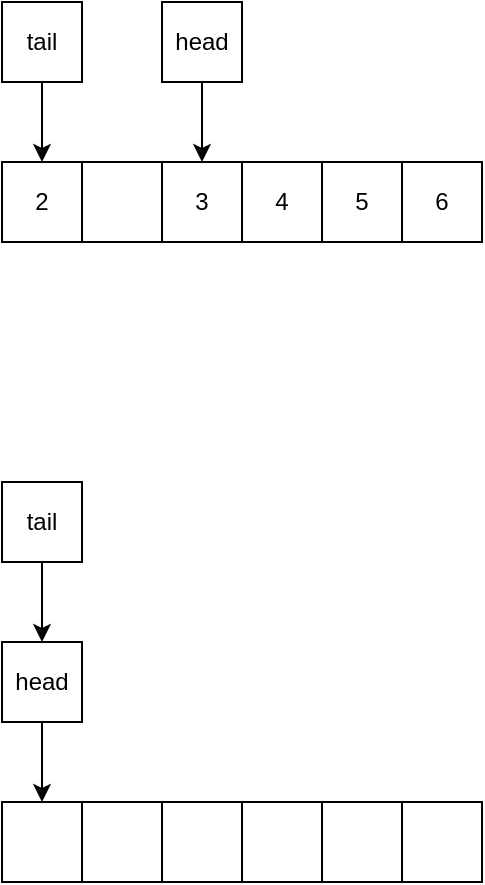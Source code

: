 <mxfile version="13.7.9" type="device"><diagram id="WUl3LozCgsk9JocZ-4bX" name="페이지-1"><mxGraphModel dx="474" dy="274" grid="1" gridSize="10" guides="1" tooltips="1" connect="1" arrows="1" fold="1" page="1" pageScale="1" pageWidth="10000" pageHeight="10000" math="0" shadow="0"><root><mxCell id="0"/><mxCell id="1" parent="0"/><mxCell id="ywIwJ0JqRo9LwPyY-mi5-1" value="&lt;span&gt;2&lt;/span&gt;" style="rounded=0;whiteSpace=wrap;html=1;" vertex="1" parent="1"><mxGeometry x="640" y="360" width="40" height="40" as="geometry"/></mxCell><mxCell id="ywIwJ0JqRo9LwPyY-mi5-2" value="" style="rounded=0;whiteSpace=wrap;html=1;" vertex="1" parent="1"><mxGeometry x="680" y="360" width="40" height="40" as="geometry"/></mxCell><mxCell id="ywIwJ0JqRo9LwPyY-mi5-3" value="3" style="rounded=0;whiteSpace=wrap;html=1;" vertex="1" parent="1"><mxGeometry x="720" y="360" width="40" height="40" as="geometry"/></mxCell><mxCell id="ywIwJ0JqRo9LwPyY-mi5-4" value="4" style="rounded=0;whiteSpace=wrap;html=1;" vertex="1" parent="1"><mxGeometry x="760" y="360" width="40" height="40" as="geometry"/></mxCell><mxCell id="ywIwJ0JqRo9LwPyY-mi5-5" value="5" style="rounded=0;whiteSpace=wrap;html=1;" vertex="1" parent="1"><mxGeometry x="800" y="360" width="40" height="40" as="geometry"/></mxCell><mxCell id="ywIwJ0JqRo9LwPyY-mi5-6" value="6" style="rounded=0;whiteSpace=wrap;html=1;" vertex="1" parent="1"><mxGeometry x="840" y="360" width="40" height="40" as="geometry"/></mxCell><mxCell id="ywIwJ0JqRo9LwPyY-mi5-12" value="" style="group" vertex="1" connectable="0" parent="1"><mxGeometry x="640" y="280" width="40" height="80" as="geometry"/></mxCell><mxCell id="ywIwJ0JqRo9LwPyY-mi5-10" value="tail" style="rounded=0;whiteSpace=wrap;html=1;" vertex="1" parent="ywIwJ0JqRo9LwPyY-mi5-12"><mxGeometry width="40" height="40" as="geometry"/></mxCell><mxCell id="ywIwJ0JqRo9LwPyY-mi5-11" style="edgeStyle=orthogonalEdgeStyle;rounded=0;orthogonalLoop=1;jettySize=auto;html=1;entryX=0.5;entryY=0;entryDx=0;entryDy=0;" edge="1" source="ywIwJ0JqRo9LwPyY-mi5-10" parent="ywIwJ0JqRo9LwPyY-mi5-12"><mxGeometry relative="1" as="geometry"><mxPoint x="20" y="80" as="targetPoint"/></mxGeometry></mxCell><mxCell id="ywIwJ0JqRo9LwPyY-mi5-13" value="" style="group" vertex="1" connectable="0" parent="1"><mxGeometry x="720" y="280" width="40" height="40" as="geometry"/></mxCell><mxCell id="ywIwJ0JqRo9LwPyY-mi5-8" value="head" style="rounded=0;whiteSpace=wrap;html=1;" vertex="1" parent="ywIwJ0JqRo9LwPyY-mi5-13"><mxGeometry width="40" height="40" as="geometry"/></mxCell><mxCell id="ywIwJ0JqRo9LwPyY-mi5-9" style="edgeStyle=orthogonalEdgeStyle;rounded=0;orthogonalLoop=1;jettySize=auto;html=1;entryX=0.5;entryY=0;entryDx=0;entryDy=0;" edge="1" parent="1" source="ywIwJ0JqRo9LwPyY-mi5-8"><mxGeometry relative="1" as="geometry"><mxPoint x="740" y="360" as="targetPoint"/></mxGeometry></mxCell><mxCell id="ywIwJ0JqRo9LwPyY-mi5-14" value="" style="rounded=0;whiteSpace=wrap;html=1;" vertex="1" parent="1"><mxGeometry x="640" y="680" width="40" height="40" as="geometry"/></mxCell><mxCell id="ywIwJ0JqRo9LwPyY-mi5-15" value="" style="rounded=0;whiteSpace=wrap;html=1;" vertex="1" parent="1"><mxGeometry x="680" y="680" width="40" height="40" as="geometry"/></mxCell><mxCell id="ywIwJ0JqRo9LwPyY-mi5-16" value="" style="rounded=0;whiteSpace=wrap;html=1;" vertex="1" parent="1"><mxGeometry x="720" y="680" width="40" height="40" as="geometry"/></mxCell><mxCell id="ywIwJ0JqRo9LwPyY-mi5-17" value="" style="rounded=0;whiteSpace=wrap;html=1;" vertex="1" parent="1"><mxGeometry x="760" y="680" width="40" height="40" as="geometry"/></mxCell><mxCell id="ywIwJ0JqRo9LwPyY-mi5-18" value="" style="rounded=0;whiteSpace=wrap;html=1;" vertex="1" parent="1"><mxGeometry x="800" y="680" width="40" height="40" as="geometry"/></mxCell><mxCell id="ywIwJ0JqRo9LwPyY-mi5-19" value="" style="rounded=0;whiteSpace=wrap;html=1;" vertex="1" parent="1"><mxGeometry x="840" y="680" width="40" height="40" as="geometry"/></mxCell><mxCell id="ywIwJ0JqRo9LwPyY-mi5-20" value="" style="group" vertex="1" connectable="0" parent="1"><mxGeometry x="640" y="520" width="40" height="80" as="geometry"/></mxCell><mxCell id="ywIwJ0JqRo9LwPyY-mi5-21" value="tail" style="rounded=0;whiteSpace=wrap;html=1;" vertex="1" parent="ywIwJ0JqRo9LwPyY-mi5-20"><mxGeometry width="40" height="40" as="geometry"/></mxCell><mxCell id="ywIwJ0JqRo9LwPyY-mi5-22" style="edgeStyle=orthogonalEdgeStyle;rounded=0;orthogonalLoop=1;jettySize=auto;html=1;entryX=0.5;entryY=0;entryDx=0;entryDy=0;" edge="1" parent="ywIwJ0JqRo9LwPyY-mi5-20" source="ywIwJ0JqRo9LwPyY-mi5-21"><mxGeometry relative="1" as="geometry"><mxPoint x="20" y="80" as="targetPoint"/></mxGeometry></mxCell><mxCell id="ywIwJ0JqRo9LwPyY-mi5-23" value="" style="group" vertex="1" connectable="0" parent="1"><mxGeometry x="640" y="600" width="40" height="40" as="geometry"/></mxCell><mxCell id="ywIwJ0JqRo9LwPyY-mi5-24" value="head" style="rounded=0;whiteSpace=wrap;html=1;" vertex="1" parent="ywIwJ0JqRo9LwPyY-mi5-23"><mxGeometry width="40" height="40" as="geometry"/></mxCell><mxCell id="ywIwJ0JqRo9LwPyY-mi5-25" style="edgeStyle=orthogonalEdgeStyle;rounded=0;orthogonalLoop=1;jettySize=auto;html=1;entryX=0.5;entryY=0;entryDx=0;entryDy=0;" edge="1" source="ywIwJ0JqRo9LwPyY-mi5-24" parent="1"><mxGeometry relative="1" as="geometry"><mxPoint x="660" y="680" as="targetPoint"/></mxGeometry></mxCell></root></mxGraphModel></diagram></mxfile>